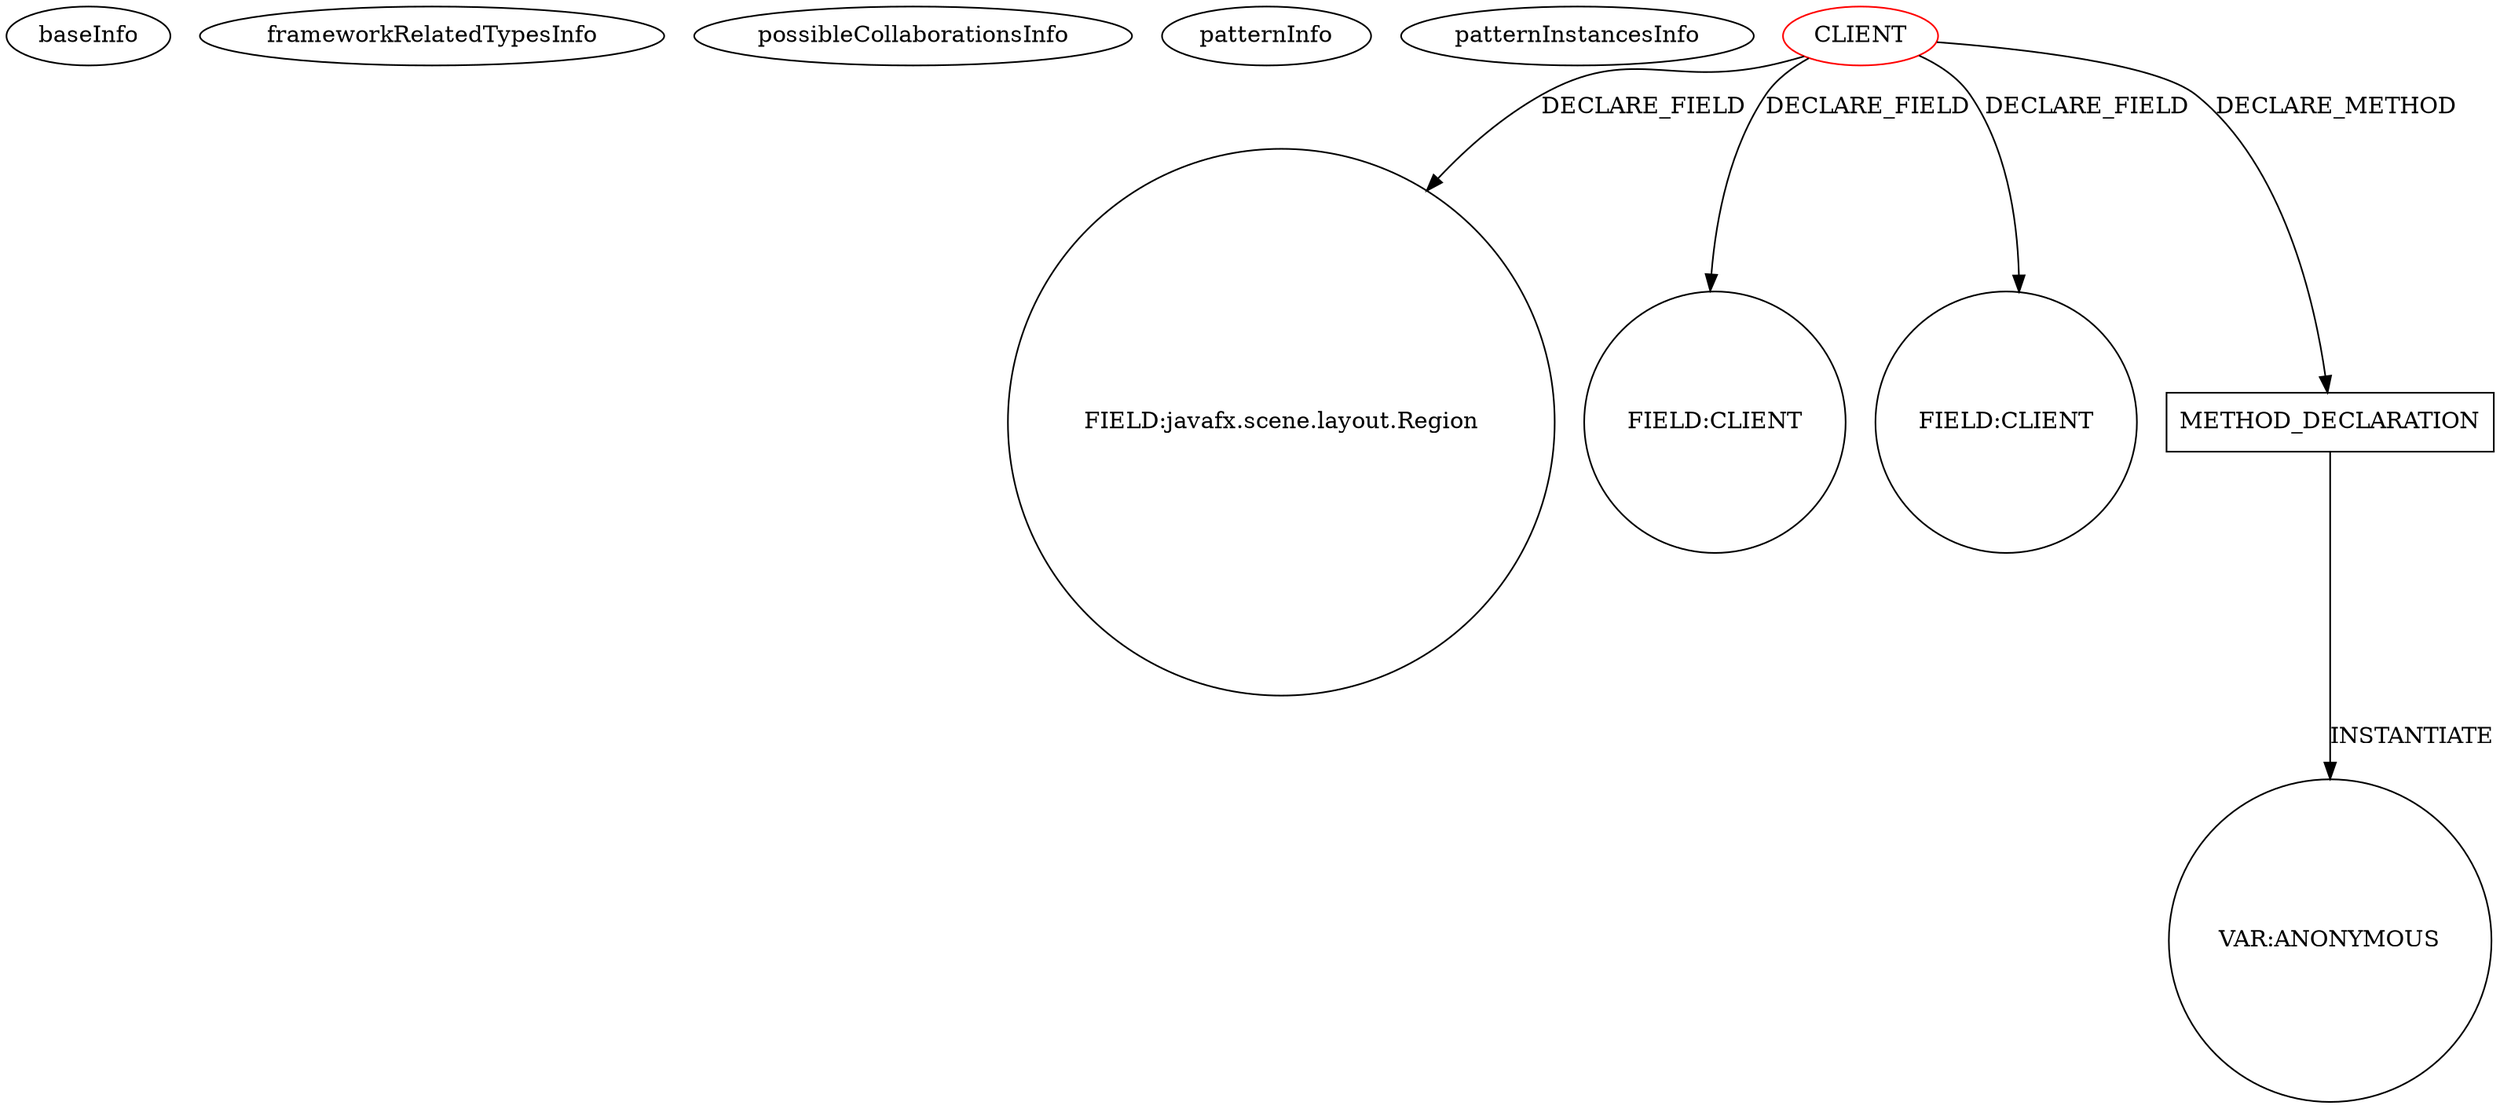 digraph {
baseInfo[graphId=4202,category="pattern",isAnonymous=false,possibleRelation=false]
frameworkRelatedTypesInfo[]
possibleCollaborationsInfo[]
patternInfo[frequency=2.0,patternRootClient=0]
patternInstancesInfo[0="LichuanLu-ShunUI-FX~/LichuanLu-ShunUI-FX/ShunUI-FX-master/src/controllers/Controller.java~Controller~779",1="MrLoNee-RadialFx~/MrLoNee-RadialFx/RadialFx-master/src/com/mrlonee/radialfx/thermostat/Nest.java~Nest~992"]
11[label="FIELD:javafx.scene.layout.Region",vertexType="FIELD_DECLARATION",isFrameworkType=false,shape=circle]
0[label="CLIENT",vertexType="ROOT_CLIENT_CLASS_DECLARATION",isFrameworkType=false,color=red]
19[label="FIELD:CLIENT",vertexType="FIELD_DECLARATION",isFrameworkType=false,shape=circle]
8[label="FIELD:CLIENT",vertexType="FIELD_DECLARATION",isFrameworkType=false,shape=circle]
491[label="METHOD_DECLARATION",vertexType="CLIENT_METHOD_DECLARATION",isFrameworkType=false,shape=box]
503[label="VAR:ANONYMOUS",vertexType="VARIABLE_EXPRESION",isFrameworkType=false,shape=circle]
0->11[label="DECLARE_FIELD"]
0->19[label="DECLARE_FIELD"]
0->8[label="DECLARE_FIELD"]
491->503[label="INSTANTIATE"]
0->491[label="DECLARE_METHOD"]
}
